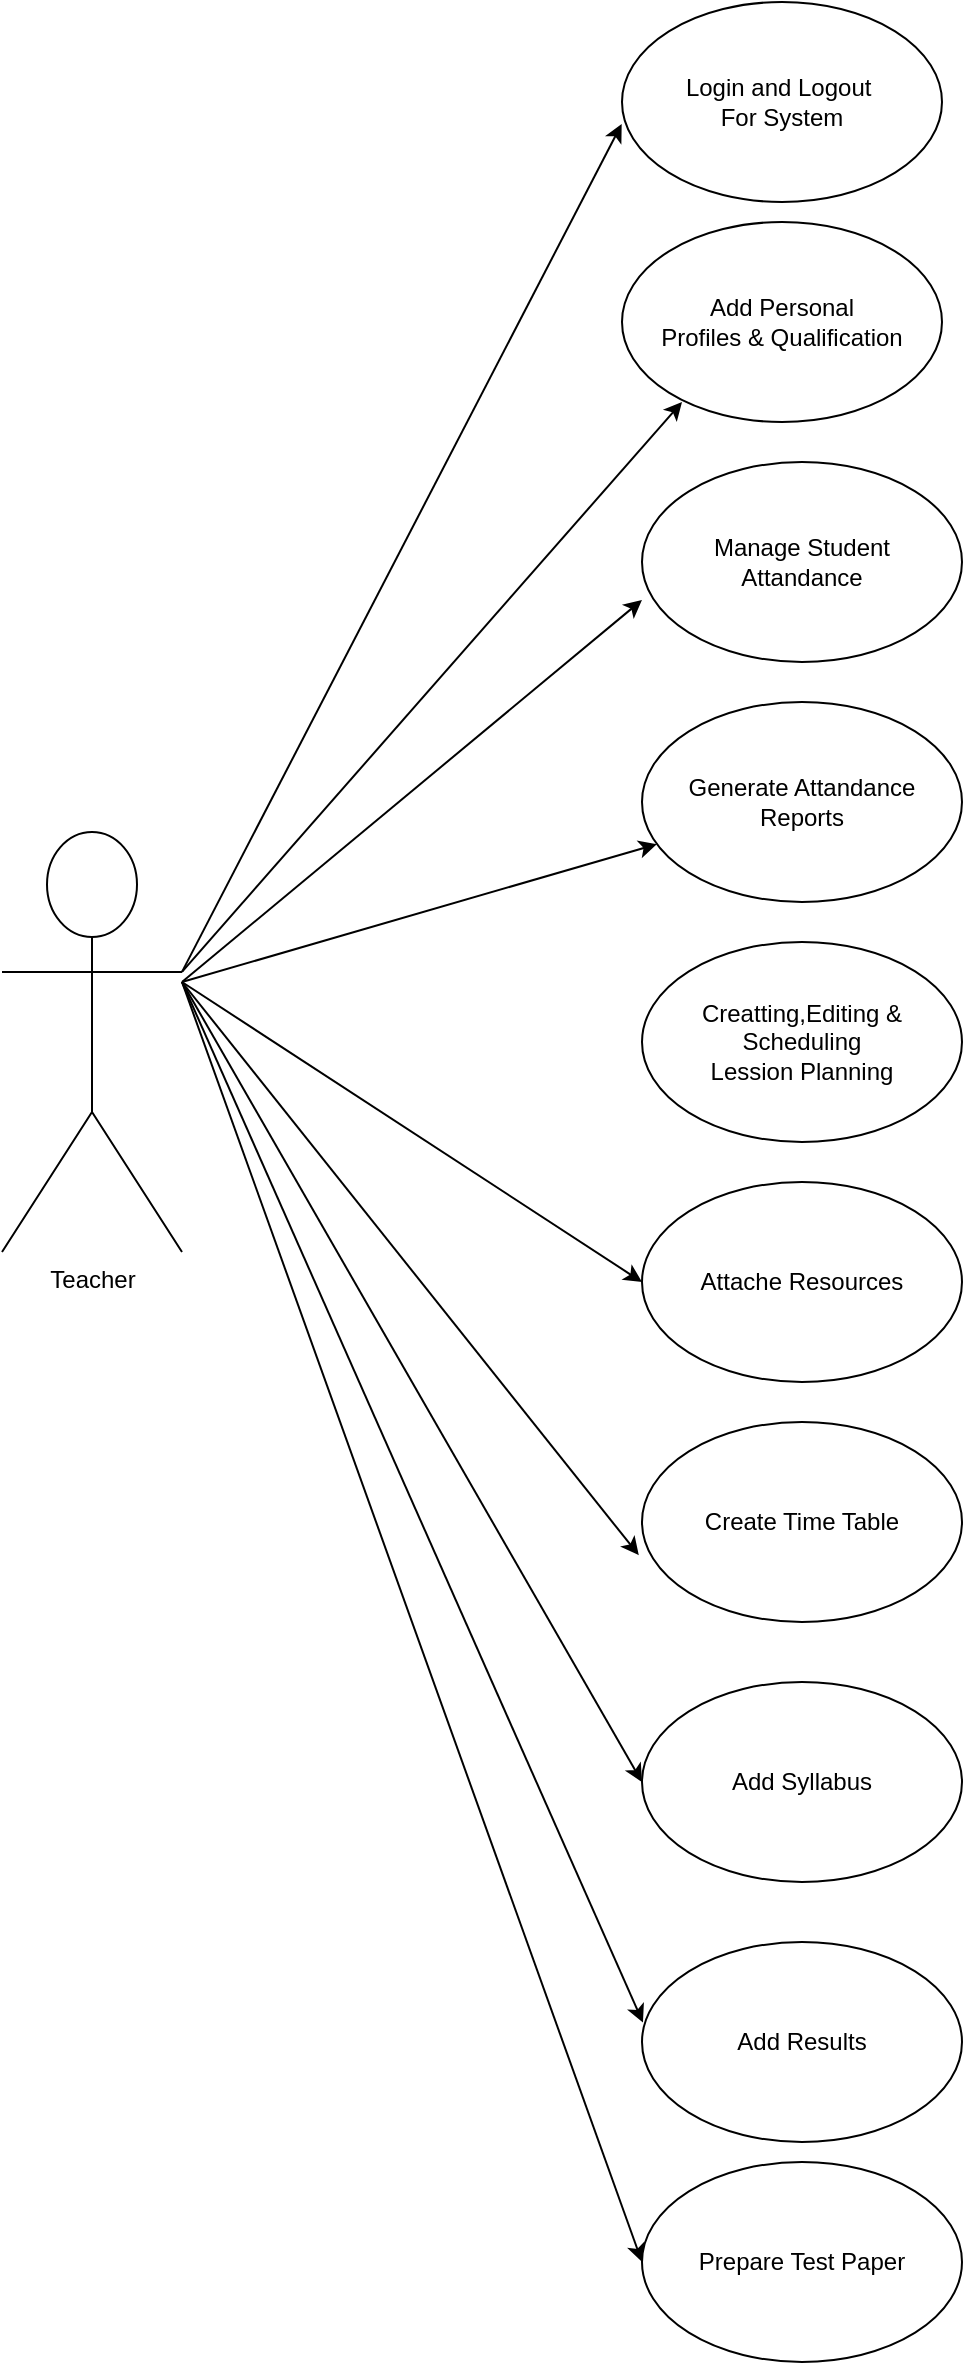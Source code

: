 <mxfile version="23.0.1" type="device">
  <diagram name="Page-1" id="_UBLcZ-dRq8HCpjy_SEb">
    <mxGraphModel dx="1434" dy="746" grid="1" gridSize="10" guides="1" tooltips="1" connect="1" arrows="1" fold="1" page="1" pageScale="1" pageWidth="850" pageHeight="1100" math="0" shadow="0">
      <root>
        <mxCell id="0" />
        <mxCell id="1" parent="0" />
        <mxCell id="O0fbIX7imE3cBQk_R50D-1" value="Teacher" style="shape=umlActor;verticalLabelPosition=bottom;verticalAlign=top;html=1;outlineConnect=0;" parent="1" vertex="1">
          <mxGeometry x="40" y="425" width="90" height="210" as="geometry" />
        </mxCell>
        <mxCell id="O0fbIX7imE3cBQk_R50D-2" value="&lt;font style=&quot;font-size: 12px;&quot;&gt;Login and Logout&amp;nbsp;&lt;br&gt;For System&lt;br&gt;&lt;/font&gt;" style="ellipse;whiteSpace=wrap;html=1;" parent="1" vertex="1">
          <mxGeometry x="350" y="10" width="160" height="100" as="geometry" />
        </mxCell>
        <mxCell id="O0fbIX7imE3cBQk_R50D-3" value="&lt;font style=&quot;font-size: 12px;&quot;&gt;Add Personal &lt;br&gt;Profiles &amp;amp; Qualification&lt;/font&gt;" style="ellipse;whiteSpace=wrap;html=1;" parent="1" vertex="1">
          <mxGeometry x="350" y="120" width="160" height="100" as="geometry" />
        </mxCell>
        <mxCell id="O0fbIX7imE3cBQk_R50D-4" value="Manage Student &lt;br&gt;Attandance" style="ellipse;whiteSpace=wrap;html=1;" parent="1" vertex="1">
          <mxGeometry x="360" y="240" width="160" height="100" as="geometry" />
        </mxCell>
        <mxCell id="O0fbIX7imE3cBQk_R50D-5" value="Generate Attandance Reports" style="ellipse;whiteSpace=wrap;html=1;" parent="1" vertex="1">
          <mxGeometry x="360" y="360" width="160" height="100" as="geometry" />
        </mxCell>
        <mxCell id="O0fbIX7imE3cBQk_R50D-6" value="Creatting,Editing &amp;amp; Scheduling &lt;br&gt;Lession Planning" style="ellipse;whiteSpace=wrap;html=1;" parent="1" vertex="1">
          <mxGeometry x="360" y="480" width="160" height="100" as="geometry" />
        </mxCell>
        <mxCell id="O0fbIX7imE3cBQk_R50D-7" value="Add Results" style="ellipse;whiteSpace=wrap;html=1;" parent="1" vertex="1">
          <mxGeometry x="360" y="980" width="160" height="100" as="geometry" />
        </mxCell>
        <mxCell id="O0fbIX7imE3cBQk_R50D-8" value="Add Syllabus" style="ellipse;whiteSpace=wrap;html=1;" parent="1" vertex="1">
          <mxGeometry x="360" y="850" width="160" height="100" as="geometry" />
        </mxCell>
        <mxCell id="O0fbIX7imE3cBQk_R50D-9" value="Create Time Table" style="ellipse;whiteSpace=wrap;html=1;" parent="1" vertex="1">
          <mxGeometry x="360" y="720" width="160" height="100" as="geometry" />
        </mxCell>
        <mxCell id="O0fbIX7imE3cBQk_R50D-10" value="Attache Resources" style="ellipse;whiteSpace=wrap;html=1;" parent="1" vertex="1">
          <mxGeometry x="360" y="600" width="160" height="100" as="geometry" />
        </mxCell>
        <mxCell id="O0fbIX7imE3cBQk_R50D-11" value="&lt;font style=&quot;font-size: 12px;&quot;&gt;Prepare Test Paper&lt;br&gt;&lt;/font&gt;" style="ellipse;whiteSpace=wrap;html=1;" parent="1" vertex="1">
          <mxGeometry x="360" y="1090" width="160" height="100" as="geometry" />
        </mxCell>
        <mxCell id="O0fbIX7imE3cBQk_R50D-12" value="" style="endArrow=classic;html=1;rounded=0;entryX=-0.001;entryY=0.61;entryDx=0;entryDy=0;entryPerimeter=0;exitX=1;exitY=0.333;exitDx=0;exitDy=0;exitPerimeter=0;" parent="1" source="O0fbIX7imE3cBQk_R50D-1" target="O0fbIX7imE3cBQk_R50D-2" edge="1">
          <mxGeometry width="50" height="50" relative="1" as="geometry">
            <mxPoint x="210" y="190" as="sourcePoint" />
            <mxPoint x="260" y="140" as="targetPoint" />
          </mxGeometry>
        </mxCell>
        <mxCell id="O0fbIX7imE3cBQk_R50D-13" value="" style="endArrow=classic;html=1;rounded=0;exitX=1;exitY=0.333;exitDx=0;exitDy=0;exitPerimeter=0;" parent="1" source="O0fbIX7imE3cBQk_R50D-1" edge="1">
          <mxGeometry width="50" height="50" relative="1" as="geometry">
            <mxPoint x="330" y="260" as="sourcePoint" />
            <mxPoint x="380" y="210" as="targetPoint" />
          </mxGeometry>
        </mxCell>
        <mxCell id="O0fbIX7imE3cBQk_R50D-14" value="" style="endArrow=classic;html=1;rounded=0;" parent="1" edge="1">
          <mxGeometry width="50" height="50" relative="1" as="geometry">
            <mxPoint x="130" y="500" as="sourcePoint" />
            <mxPoint x="360" y="309" as="targetPoint" />
          </mxGeometry>
        </mxCell>
        <mxCell id="O0fbIX7imE3cBQk_R50D-15" value="" style="endArrow=classic;html=1;rounded=0;" parent="1" target="O0fbIX7imE3cBQk_R50D-5" edge="1">
          <mxGeometry width="50" height="50" relative="1" as="geometry">
            <mxPoint x="130" y="500" as="sourcePoint" />
            <mxPoint x="370" y="319" as="targetPoint" />
          </mxGeometry>
        </mxCell>
        <mxCell id="O0fbIX7imE3cBQk_R50D-16" value="" style="endArrow=classic;html=1;rounded=0;entryX=0;entryY=0.5;entryDx=0;entryDy=0;" parent="1" target="O0fbIX7imE3cBQk_R50D-10" edge="1">
          <mxGeometry width="50" height="50" relative="1" as="geometry">
            <mxPoint x="130" y="500" as="sourcePoint" />
            <mxPoint x="380" y="329" as="targetPoint" />
          </mxGeometry>
        </mxCell>
        <mxCell id="O0fbIX7imE3cBQk_R50D-17" value="" style="endArrow=classic;html=1;rounded=0;entryX=-0.01;entryY=0.666;entryDx=0;entryDy=0;entryPerimeter=0;" parent="1" target="O0fbIX7imE3cBQk_R50D-9" edge="1">
          <mxGeometry width="50" height="50" relative="1" as="geometry">
            <mxPoint x="130" y="500" as="sourcePoint" />
            <mxPoint x="390" y="339" as="targetPoint" />
          </mxGeometry>
        </mxCell>
        <mxCell id="O0fbIX7imE3cBQk_R50D-18" value="" style="endArrow=classic;html=1;rounded=0;entryX=0;entryY=0.5;entryDx=0;entryDy=0;" parent="1" target="O0fbIX7imE3cBQk_R50D-8" edge="1">
          <mxGeometry width="50" height="50" relative="1" as="geometry">
            <mxPoint x="130" y="500" as="sourcePoint" />
            <mxPoint x="400" y="349" as="targetPoint" />
          </mxGeometry>
        </mxCell>
        <mxCell id="O0fbIX7imE3cBQk_R50D-19" value="" style="endArrow=classic;html=1;rounded=0;entryX=0.003;entryY=0.403;entryDx=0;entryDy=0;entryPerimeter=0;" parent="1" target="O0fbIX7imE3cBQk_R50D-7" edge="1">
          <mxGeometry width="50" height="50" relative="1" as="geometry">
            <mxPoint x="130" y="500" as="sourcePoint" />
            <mxPoint x="410" y="359" as="targetPoint" />
          </mxGeometry>
        </mxCell>
        <mxCell id="O0fbIX7imE3cBQk_R50D-20" value="" style="endArrow=classic;html=1;rounded=0;entryX=0;entryY=0.5;entryDx=0;entryDy=0;" parent="1" target="O0fbIX7imE3cBQk_R50D-11" edge="1">
          <mxGeometry width="50" height="50" relative="1" as="geometry">
            <mxPoint x="130" y="500" as="sourcePoint" />
            <mxPoint x="248" y="858.5" as="targetPoint" />
          </mxGeometry>
        </mxCell>
      </root>
    </mxGraphModel>
  </diagram>
</mxfile>
